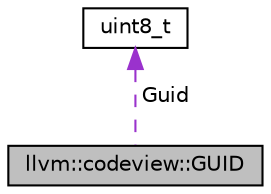 digraph "llvm::codeview::GUID"
{
 // LATEX_PDF_SIZE
  bgcolor="transparent";
  edge [fontname="Helvetica",fontsize="10",labelfontname="Helvetica",labelfontsize="10"];
  node [fontname="Helvetica",fontsize="10",shape="box"];
  Node1 [label="llvm::codeview::GUID",height=0.2,width=0.4,color="black", fillcolor="grey75", style="filled", fontcolor="black",tooltip="This represents the 'GUID' type from windows.h."];
  Node2 -> Node1 [dir="back",color="darkorchid3",fontsize="10",style="dashed",label=" Guid" ,fontname="Helvetica"];
  Node2 [label="uint8_t",height=0.2,width=0.4,color="black",tooltip=" "];
}
